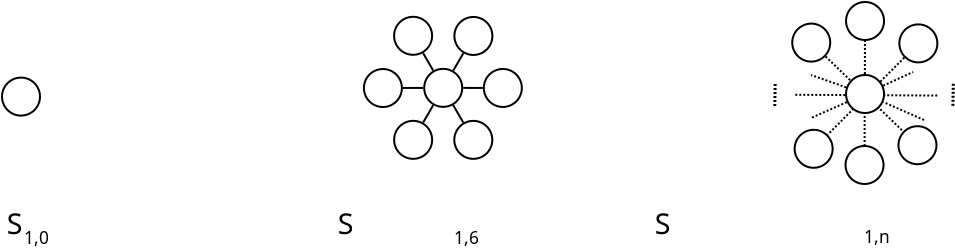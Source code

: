 <?xml version="1.0" encoding="UTF-8"?>
<dia:diagram xmlns:dia="http://www.lysator.liu.se/~alla/dia/">
  <dia:layer name="Background" visible="true" active="true">
    <dia:object type="Standard - Text" version="1" id="O0">
      <dia:attribute name="obj_pos">
        <dia:point val="17.011,12.254"/>
      </dia:attribute>
      <dia:attribute name="obj_bb">
        <dia:rectangle val="17.011,11.449;18.386,12.459"/>
      </dia:attribute>
      <dia:attribute name="text">
        <dia:composite type="text">
          <dia:attribute name="string">
            <dia:string>#1,0#</dia:string>
          </dia:attribute>
          <dia:attribute name="font">
            <dia:font family="sans" style="0" name="Helvetica"/>
          </dia:attribute>
          <dia:attribute name="height">
            <dia:real val="1.082"/>
          </dia:attribute>
          <dia:attribute name="pos">
            <dia:point val="17.011,12.254"/>
          </dia:attribute>
          <dia:attribute name="color">
            <dia:color val="#000000"/>
          </dia:attribute>
          <dia:attribute name="alignment">
            <dia:enum val="0"/>
          </dia:attribute>
        </dia:composite>
      </dia:attribute>
      <dia:attribute name="valign">
        <dia:enum val="3"/>
      </dia:attribute>
    </dia:object>
    <dia:object type="Standard - Text" version="1" id="O1">
      <dia:attribute name="obj_pos">
        <dia:point val="16.15,11.759"/>
      </dia:attribute>
      <dia:attribute name="obj_bb">
        <dia:rectangle val="16.15,10.429;58.913,12.097"/>
      </dia:attribute>
      <dia:attribute name="text">
        <dia:composite type="text">
          <dia:attribute name="string">
            <dia:string>#S                                             S                                           S#</dia:string>
          </dia:attribute>
          <dia:attribute name="font">
            <dia:font family="sans" style="0" name="Helvetica"/>
          </dia:attribute>
          <dia:attribute name="height">
            <dia:real val="1.788"/>
          </dia:attribute>
          <dia:attribute name="pos">
            <dia:point val="16.15,11.759"/>
          </dia:attribute>
          <dia:attribute name="color">
            <dia:color val="#000000"/>
          </dia:attribute>
          <dia:attribute name="alignment">
            <dia:enum val="0"/>
          </dia:attribute>
        </dia:composite>
      </dia:attribute>
      <dia:attribute name="valign">
        <dia:enum val="3"/>
      </dia:attribute>
    </dia:object>
    <dia:object type="Standard - Text" version="1" id="O2">
      <dia:attribute name="obj_pos">
        <dia:point val="38.505,12.254"/>
      </dia:attribute>
      <dia:attribute name="obj_bb">
        <dia:rectangle val="38.505,11.449;39.88,12.459"/>
      </dia:attribute>
      <dia:attribute name="text">
        <dia:composite type="text">
          <dia:attribute name="string">
            <dia:string>#1,6#</dia:string>
          </dia:attribute>
          <dia:attribute name="font">
            <dia:font family="sans" style="0" name="Helvetica"/>
          </dia:attribute>
          <dia:attribute name="height">
            <dia:real val="1.082"/>
          </dia:attribute>
          <dia:attribute name="pos">
            <dia:point val="38.505,12.254"/>
          </dia:attribute>
          <dia:attribute name="color">
            <dia:color val="#000000"/>
          </dia:attribute>
          <dia:attribute name="alignment">
            <dia:enum val="0"/>
          </dia:attribute>
        </dia:composite>
      </dia:attribute>
      <dia:attribute name="valign">
        <dia:enum val="3"/>
      </dia:attribute>
    </dia:object>
    <dia:object type="Standard - Text" version="1" id="O3">
      <dia:attribute name="obj_pos">
        <dia:point val="59.01,12.194"/>
      </dia:attribute>
      <dia:attribute name="obj_bb">
        <dia:rectangle val="59.01,11.389;60.385,12.399"/>
      </dia:attribute>
      <dia:attribute name="text">
        <dia:composite type="text">
          <dia:attribute name="string">
            <dia:string>#1,n#</dia:string>
          </dia:attribute>
          <dia:attribute name="font">
            <dia:font family="sans" style="0" name="Helvetica"/>
          </dia:attribute>
          <dia:attribute name="height">
            <dia:real val="1.082"/>
          </dia:attribute>
          <dia:attribute name="pos">
            <dia:point val="59.01,12.194"/>
          </dia:attribute>
          <dia:attribute name="color">
            <dia:color val="#000000"/>
          </dia:attribute>
          <dia:attribute name="alignment">
            <dia:enum val="0"/>
          </dia:attribute>
        </dia:composite>
      </dia:attribute>
      <dia:attribute name="valign">
        <dia:enum val="3"/>
      </dia:attribute>
    </dia:object>
    <dia:object type="Standard - Ellipse" version="0" id="O4">
      <dia:attribute name="obj_pos">
        <dia:point val="38.525,6.093"/>
      </dia:attribute>
      <dia:attribute name="obj_bb">
        <dia:rectangle val="38.475,6.043;40.475,8.043"/>
      </dia:attribute>
      <dia:attribute name="elem_corner">
        <dia:point val="38.525,6.093"/>
      </dia:attribute>
      <dia:attribute name="elem_width">
        <dia:real val="1.9"/>
      </dia:attribute>
      <dia:attribute name="elem_height">
        <dia:real val="1.9"/>
      </dia:attribute>
      <dia:attribute name="border_width">
        <dia:real val="0.1"/>
      </dia:attribute>
      <dia:attribute name="aspect">
        <dia:enum val="2"/>
      </dia:attribute>
    </dia:object>
    <dia:object type="Standard - Ellipse" version="0" id="O5">
      <dia:attribute name="obj_pos">
        <dia:point val="35.515,0.89"/>
      </dia:attribute>
      <dia:attribute name="obj_bb">
        <dia:rectangle val="35.465,0.84;37.465,2.84"/>
      </dia:attribute>
      <dia:attribute name="elem_corner">
        <dia:point val="35.515,0.89"/>
      </dia:attribute>
      <dia:attribute name="elem_width">
        <dia:real val="1.9"/>
      </dia:attribute>
      <dia:attribute name="elem_height">
        <dia:real val="1.9"/>
      </dia:attribute>
      <dia:attribute name="border_width">
        <dia:real val="0.1"/>
      </dia:attribute>
      <dia:attribute name="aspect">
        <dia:enum val="2"/>
      </dia:attribute>
    </dia:object>
    <dia:object type="Standard - Ellipse" version="0" id="O6">
      <dia:attribute name="obj_pos">
        <dia:point val="34.005,3.501"/>
      </dia:attribute>
      <dia:attribute name="obj_bb">
        <dia:rectangle val="33.955,3.451;35.955,5.451"/>
      </dia:attribute>
      <dia:attribute name="elem_corner">
        <dia:point val="34.005,3.501"/>
      </dia:attribute>
      <dia:attribute name="elem_width">
        <dia:real val="1.9"/>
      </dia:attribute>
      <dia:attribute name="elem_height">
        <dia:real val="1.9"/>
      </dia:attribute>
      <dia:attribute name="border_width">
        <dia:real val="0.1"/>
      </dia:attribute>
      <dia:attribute name="aspect">
        <dia:enum val="2"/>
      </dia:attribute>
    </dia:object>
    <dia:object type="Standard - Ellipse" version="0" id="O7">
      <dia:attribute name="obj_pos">
        <dia:point val="40.002,3.498"/>
      </dia:attribute>
      <dia:attribute name="obj_bb">
        <dia:rectangle val="39.952,3.448;41.952,5.448"/>
      </dia:attribute>
      <dia:attribute name="elem_corner">
        <dia:point val="40.002,3.498"/>
      </dia:attribute>
      <dia:attribute name="elem_width">
        <dia:real val="1.9"/>
      </dia:attribute>
      <dia:attribute name="elem_height">
        <dia:real val="1.9"/>
      </dia:attribute>
      <dia:attribute name="border_width">
        <dia:real val="0.1"/>
      </dia:attribute>
      <dia:attribute name="show_background">
        <dia:boolean val="false"/>
      </dia:attribute>
      <dia:attribute name="aspect">
        <dia:enum val="2"/>
      </dia:attribute>
    </dia:object>
    <dia:object type="Standard - Ellipse" version="0" id="O8">
      <dia:attribute name="obj_pos">
        <dia:point val="35.517,6.092"/>
      </dia:attribute>
      <dia:attribute name="obj_bb">
        <dia:rectangle val="35.468,6.042;37.468,8.042"/>
      </dia:attribute>
      <dia:attribute name="elem_corner">
        <dia:point val="35.517,6.092"/>
      </dia:attribute>
      <dia:attribute name="elem_width">
        <dia:real val="1.9"/>
      </dia:attribute>
      <dia:attribute name="elem_height">
        <dia:real val="1.9"/>
      </dia:attribute>
      <dia:attribute name="border_width">
        <dia:real val="0.1"/>
      </dia:attribute>
      <dia:attribute name="aspect">
        <dia:enum val="2"/>
      </dia:attribute>
    </dia:object>
    <dia:object type="Standard - Ellipse" version="0" id="O9">
      <dia:attribute name="obj_pos">
        <dia:point val="38.53,0.898"/>
      </dia:attribute>
      <dia:attribute name="obj_bb">
        <dia:rectangle val="38.48,0.848;40.48,2.848"/>
      </dia:attribute>
      <dia:attribute name="elem_corner">
        <dia:point val="38.53,0.898"/>
      </dia:attribute>
      <dia:attribute name="elem_width">
        <dia:real val="1.9"/>
      </dia:attribute>
      <dia:attribute name="elem_height">
        <dia:real val="1.9"/>
      </dia:attribute>
      <dia:attribute name="border_width">
        <dia:real val="0.1"/>
      </dia:attribute>
      <dia:attribute name="aspect">
        <dia:enum val="2"/>
      </dia:attribute>
    </dia:object>
    <dia:object type="Standard - Ellipse" version="0" id="O10">
      <dia:attribute name="obj_pos">
        <dia:point val="37.02,3.493"/>
      </dia:attribute>
      <dia:attribute name="obj_bb">
        <dia:rectangle val="36.97,3.443;38.97,5.443"/>
      </dia:attribute>
      <dia:attribute name="elem_corner">
        <dia:point val="37.02,3.493"/>
      </dia:attribute>
      <dia:attribute name="elem_width">
        <dia:real val="1.9"/>
      </dia:attribute>
      <dia:attribute name="elem_height">
        <dia:real val="1.9"/>
      </dia:attribute>
      <dia:attribute name="border_width">
        <dia:real val="0.1"/>
      </dia:attribute>
      <dia:attribute name="aspect">
        <dia:enum val="2"/>
      </dia:attribute>
    </dia:object>
    <dia:object type="Standard - Line" version="0" id="O11">
      <dia:attribute name="obj_pos">
        <dia:point val="37.469,3.577"/>
      </dia:attribute>
      <dia:attribute name="obj_bb">
        <dia:rectangle val="36.897,2.638;37.538,3.646"/>
      </dia:attribute>
      <dia:attribute name="conn_endpoints">
        <dia:point val="37.469,3.577"/>
        <dia:point val="36.966,2.706"/>
      </dia:attribute>
      <dia:attribute name="numcp">
        <dia:int val="1"/>
      </dia:attribute>
      <dia:attribute name="line_width">
        <dia:real val="0.1"/>
      </dia:attribute>
      <dia:connections>
        <dia:connection handle="0" to="O10" connection="8"/>
        <dia:connection handle="1" to="O5" connection="8"/>
      </dia:connections>
    </dia:object>
    <dia:object type="Standard - Line" version="0" id="O12">
      <dia:attribute name="obj_pos">
        <dia:point val="38.473,3.579"/>
      </dia:attribute>
      <dia:attribute name="obj_bb">
        <dia:rectangle val="38.405,2.645;39.045,3.647"/>
      </dia:attribute>
      <dia:attribute name="conn_endpoints">
        <dia:point val="38.473,3.579"/>
        <dia:point val="38.977,2.713"/>
      </dia:attribute>
      <dia:attribute name="numcp">
        <dia:int val="1"/>
      </dia:attribute>
      <dia:attribute name="line_width">
        <dia:real val="0.1"/>
      </dia:attribute>
      <dia:connections>
        <dia:connection handle="0" to="O10" connection="8"/>
        <dia:connection handle="1" to="O9" connection="8"/>
      </dia:connections>
    </dia:object>
    <dia:object type="Standard - Line" version="0" id="O13">
      <dia:attribute name="obj_pos">
        <dia:point val="35.955,4.449"/>
      </dia:attribute>
      <dia:attribute name="obj_bb">
        <dia:rectangle val="35.905,4.396;37.02,4.499"/>
      </dia:attribute>
      <dia:attribute name="conn_endpoints">
        <dia:point val="35.955,4.449"/>
        <dia:point val="36.97,4.446"/>
      </dia:attribute>
      <dia:attribute name="numcp">
        <dia:int val="1"/>
      </dia:attribute>
      <dia:attribute name="line_width">
        <dia:real val="0.1"/>
      </dia:attribute>
      <dia:connections>
        <dia:connection handle="0" to="O6" connection="8"/>
        <dia:connection handle="1" to="O10" connection="8"/>
      </dia:connections>
    </dia:object>
    <dia:object type="Standard - Line" version="0" id="O14">
      <dia:attribute name="obj_pos">
        <dia:point val="36.968,6.176"/>
      </dia:attribute>
      <dia:attribute name="obj_bb">
        <dia:rectangle val="36.9,5.241;37.538,6.245"/>
      </dia:attribute>
      <dia:attribute name="conn_endpoints">
        <dia:point val="36.968,6.176"/>
        <dia:point val="37.469,5.309"/>
      </dia:attribute>
      <dia:attribute name="numcp">
        <dia:int val="1"/>
      </dia:attribute>
      <dia:attribute name="line_width">
        <dia:real val="0.1"/>
      </dia:attribute>
      <dia:connections>
        <dia:connection handle="0" to="O8" connection="8"/>
        <dia:connection handle="1" to="O10" connection="8"/>
      </dia:connections>
    </dia:object>
    <dia:object type="Standard - Line" version="0" id="O15">
      <dia:attribute name="obj_pos">
        <dia:point val="38.975,6.178"/>
      </dia:attribute>
      <dia:attribute name="obj_bb">
        <dia:rectangle val="38.402,5.239;39.043,6.247"/>
      </dia:attribute>
      <dia:attribute name="conn_endpoints">
        <dia:point val="38.975,6.178"/>
        <dia:point val="38.47,5.308"/>
      </dia:attribute>
      <dia:attribute name="numcp">
        <dia:int val="1"/>
      </dia:attribute>
      <dia:attribute name="line_width">
        <dia:real val="0.1"/>
      </dia:attribute>
      <dia:connections>
        <dia:connection handle="0" to="O4" connection="8"/>
        <dia:connection handle="1" to="O10" connection="8"/>
      </dia:connections>
    </dia:object>
    <dia:object type="Standard - Line" version="0" id="O16">
      <dia:attribute name="obj_pos">
        <dia:point val="38.97,4.445"/>
      </dia:attribute>
      <dia:attribute name="obj_bb">
        <dia:rectangle val="38.919,4.395;40.002,4.497"/>
      </dia:attribute>
      <dia:attribute name="conn_endpoints">
        <dia:point val="38.97,4.445"/>
        <dia:point val="39.952,4.447"/>
      </dia:attribute>
      <dia:attribute name="numcp">
        <dia:int val="1"/>
      </dia:attribute>
      <dia:attribute name="line_width">
        <dia:real val="0.1"/>
      </dia:attribute>
      <dia:connections>
        <dia:connection handle="0" to="O10" connection="8"/>
        <dia:connection handle="1" to="O7" connection="8"/>
      </dia:connections>
    </dia:object>
    <dia:object type="Standard - Ellipse" version="0" id="O17">
      <dia:attribute name="obj_pos">
        <dia:point val="15.91,3.93"/>
      </dia:attribute>
      <dia:attribute name="obj_bb">
        <dia:rectangle val="15.86,3.88;17.86,5.88"/>
      </dia:attribute>
      <dia:attribute name="elem_corner">
        <dia:point val="15.91,3.93"/>
      </dia:attribute>
      <dia:attribute name="elem_width">
        <dia:real val="1.9"/>
      </dia:attribute>
      <dia:attribute name="elem_height">
        <dia:real val="1.9"/>
      </dia:attribute>
      <dia:attribute name="border_width">
        <dia:real val="0.1"/>
      </dia:attribute>
      <dia:attribute name="aspect">
        <dia:enum val="2"/>
      </dia:attribute>
    </dia:object>
    <dia:object type="Standard - Ellipse" version="0" id="O18">
      <dia:attribute name="obj_pos">
        <dia:point val="55.422,1.23"/>
      </dia:attribute>
      <dia:attribute name="obj_bb">
        <dia:rectangle val="55.373,1.18;57.373,3.18"/>
      </dia:attribute>
      <dia:attribute name="elem_corner">
        <dia:point val="55.422,1.23"/>
      </dia:attribute>
      <dia:attribute name="elem_width">
        <dia:real val="1.9"/>
      </dia:attribute>
      <dia:attribute name="elem_height">
        <dia:real val="1.9"/>
      </dia:attribute>
      <dia:attribute name="border_width">
        <dia:real val="0.1"/>
      </dia:attribute>
      <dia:attribute name="aspect">
        <dia:enum val="2"/>
      </dia:attribute>
    </dia:object>
    <dia:object type="Standard - Ellipse" version="0" id="O19">
      <dia:attribute name="obj_pos">
        <dia:point val="60.778,1.27"/>
      </dia:attribute>
      <dia:attribute name="obj_bb">
        <dia:rectangle val="60.727,1.22;62.727,3.22"/>
      </dia:attribute>
      <dia:attribute name="elem_corner">
        <dia:point val="60.778,1.27"/>
      </dia:attribute>
      <dia:attribute name="elem_width">
        <dia:real val="1.9"/>
      </dia:attribute>
      <dia:attribute name="elem_height">
        <dia:real val="1.9"/>
      </dia:attribute>
      <dia:attribute name="border_width">
        <dia:real val="0.1"/>
      </dia:attribute>
      <dia:attribute name="aspect">
        <dia:enum val="2"/>
      </dia:attribute>
    </dia:object>
    <dia:object type="Standard - Ellipse" version="0" id="O20">
      <dia:attribute name="obj_pos">
        <dia:point val="60.733,6.36"/>
      </dia:attribute>
      <dia:attribute name="obj_bb">
        <dia:rectangle val="60.682,6.31;62.682,8.31"/>
      </dia:attribute>
      <dia:attribute name="elem_corner">
        <dia:point val="60.733,6.36"/>
      </dia:attribute>
      <dia:attribute name="elem_width">
        <dia:real val="1.9"/>
      </dia:attribute>
      <dia:attribute name="elem_height">
        <dia:real val="1.9"/>
      </dia:attribute>
      <dia:attribute name="border_width">
        <dia:real val="0.1"/>
      </dia:attribute>
      <dia:attribute name="aspect">
        <dia:enum val="2"/>
      </dia:attribute>
    </dia:object>
    <dia:object type="Standard - Ellipse" version="0" id="O21">
      <dia:attribute name="obj_pos">
        <dia:point val="55.542,6.54"/>
      </dia:attribute>
      <dia:attribute name="obj_bb">
        <dia:rectangle val="55.492,6.49;57.492,8.49"/>
      </dia:attribute>
      <dia:attribute name="elem_corner">
        <dia:point val="55.542,6.54"/>
      </dia:attribute>
      <dia:attribute name="elem_width">
        <dia:real val="1.9"/>
      </dia:attribute>
      <dia:attribute name="elem_height">
        <dia:real val="1.9"/>
      </dia:attribute>
      <dia:attribute name="border_width">
        <dia:real val="0.1"/>
      </dia:attribute>
      <dia:attribute name="aspect">
        <dia:enum val="2"/>
      </dia:attribute>
    </dia:object>
    <dia:object type="Standard - Ellipse" version="0" id="O22">
      <dia:attribute name="obj_pos">
        <dia:point val="58.112,0.15"/>
      </dia:attribute>
      <dia:attribute name="obj_bb">
        <dia:rectangle val="58.062,0.1;60.062,2.1"/>
      </dia:attribute>
      <dia:attribute name="elem_corner">
        <dia:point val="58.112,0.15"/>
      </dia:attribute>
      <dia:attribute name="elem_width">
        <dia:real val="1.9"/>
      </dia:attribute>
      <dia:attribute name="elem_height">
        <dia:real val="1.9"/>
      </dia:attribute>
      <dia:attribute name="border_width">
        <dia:real val="0.1"/>
      </dia:attribute>
      <dia:attribute name="aspect">
        <dia:enum val="2"/>
      </dia:attribute>
    </dia:object>
    <dia:object type="Standard - Ellipse" version="0" id="O23">
      <dia:attribute name="obj_pos">
        <dia:point val="58.087,7.35"/>
      </dia:attribute>
      <dia:attribute name="obj_bb">
        <dia:rectangle val="58.038,7.3;60.038,9.3"/>
      </dia:attribute>
      <dia:attribute name="elem_corner">
        <dia:point val="58.087,7.35"/>
      </dia:attribute>
      <dia:attribute name="elem_width">
        <dia:real val="1.9"/>
      </dia:attribute>
      <dia:attribute name="elem_height">
        <dia:real val="1.9"/>
      </dia:attribute>
      <dia:attribute name="border_width">
        <dia:real val="0.1"/>
      </dia:attribute>
      <dia:attribute name="aspect">
        <dia:enum val="2"/>
      </dia:attribute>
    </dia:object>
    <dia:object type="Standard - Line" version="0" id="O24">
      <dia:attribute name="obj_pos">
        <dia:point val="59.038,7.35"/>
      </dia:attribute>
      <dia:attribute name="obj_bb">
        <dia:rectangle val="58.987,2.039;59.109,7.4"/>
      </dia:attribute>
      <dia:attribute name="conn_endpoints">
        <dia:point val="59.038,7.35"/>
        <dia:point val="59.059,2.089"/>
      </dia:attribute>
      <dia:attribute name="numcp">
        <dia:int val="1"/>
      </dia:attribute>
      <dia:attribute name="line_width">
        <dia:real val="0.1"/>
      </dia:attribute>
      <dia:attribute name="line_style">
        <dia:enum val="4"/>
      </dia:attribute>
      <dia:connections>
        <dia:connection handle="0" to="O23" connection="1"/>
        <dia:connection handle="1" to="O22" connection="8"/>
      </dia:connections>
    </dia:object>
    <dia:object type="Standard - Line" version="0" id="O25">
      <dia:attribute name="obj_pos">
        <dia:point val="59.967,4.335"/>
      </dia:attribute>
      <dia:attribute name="obj_bb">
        <dia:rectangle val="59.901,3.584;61.529,4.402"/>
      </dia:attribute>
      <dia:attribute name="conn_endpoints">
        <dia:point val="59.967,4.335"/>
        <dia:point val="61.462,3.65"/>
      </dia:attribute>
      <dia:attribute name="numcp">
        <dia:int val="1"/>
      </dia:attribute>
      <dia:attribute name="line_width">
        <dia:real val="0.1"/>
      </dia:attribute>
      <dia:attribute name="line_style">
        <dia:enum val="4"/>
      </dia:attribute>
      <dia:connections>
        <dia:connection handle="0" to="O34" connection="8"/>
      </dia:connections>
    </dia:object>
    <dia:object type="Standard - Line" version="0" id="O26">
      <dia:attribute name="obj_pos">
        <dia:point val="61.023,2.929"/>
      </dia:attribute>
      <dia:attribute name="obj_bb">
        <dia:rectangle val="57.126,2.859;61.094,6.851"/>
      </dia:attribute>
      <dia:attribute name="conn_endpoints">
        <dia:point val="61.023,2.929"/>
        <dia:point val="57.197,6.781"/>
      </dia:attribute>
      <dia:attribute name="numcp">
        <dia:int val="1"/>
      </dia:attribute>
      <dia:attribute name="line_width">
        <dia:real val="0.1"/>
      </dia:attribute>
      <dia:attribute name="line_style">
        <dia:enum val="4"/>
      </dia:attribute>
      <dia:connections>
        <dia:connection handle="0" to="O19" connection="8"/>
        <dia:connection handle="1" to="O21" connection="8"/>
      </dia:connections>
    </dia:object>
    <dia:object type="Standard - Line" version="0" id="O27">
      <dia:attribute name="obj_pos">
        <dia:point val="58.148,5.156"/>
      </dia:attribute>
      <dia:attribute name="obj_bb">
        <dia:rectangle val="56.297,5.09;58.215,6.016"/>
      </dia:attribute>
      <dia:attribute name="conn_endpoints">
        <dia:point val="58.148,5.156"/>
        <dia:point val="56.362,5.95"/>
      </dia:attribute>
      <dia:attribute name="numcp">
        <dia:int val="1"/>
      </dia:attribute>
      <dia:attribute name="line_width">
        <dia:real val="0.1"/>
      </dia:attribute>
      <dia:attribute name="line_style">
        <dia:enum val="4"/>
      </dia:attribute>
      <dia:connections>
        <dia:connection handle="0" to="O34" connection="8"/>
      </dia:connections>
    </dia:object>
    <dia:object type="Standard - Line" version="0" id="O28">
      <dia:attribute name="obj_pos">
        <dia:point val="58.121,4.419"/>
      </dia:attribute>
      <dia:attribute name="obj_bb">
        <dia:rectangle val="56.299,3.736;58.185,4.483"/>
      </dia:attribute>
      <dia:attribute name="conn_endpoints">
        <dia:point val="58.121,4.419"/>
        <dia:point val="56.362,3.8"/>
      </dia:attribute>
      <dia:attribute name="numcp">
        <dia:int val="1"/>
      </dia:attribute>
      <dia:attribute name="line_width">
        <dia:real val="0.1"/>
      </dia:attribute>
      <dia:attribute name="line_style">
        <dia:enum val="4"/>
      </dia:attribute>
      <dia:connections>
        <dia:connection handle="0" to="O34" connection="8"/>
      </dia:connections>
    </dia:object>
    <dia:object type="Standard - Line" version="0" id="O29">
      <dia:attribute name="obj_pos">
        <dia:point val="62.013,6.05"/>
      </dia:attribute>
      <dia:attribute name="obj_bb">
        <dia:rectangle val="59.912,5.087;62.078,6.116"/>
      </dia:attribute>
      <dia:attribute name="conn_endpoints">
        <dia:point val="62.013,6.05"/>
        <dia:point val="59.977,5.153"/>
      </dia:attribute>
      <dia:attribute name="numcp">
        <dia:int val="1"/>
      </dia:attribute>
      <dia:attribute name="line_width">
        <dia:real val="0.1"/>
      </dia:attribute>
      <dia:attribute name="line_style">
        <dia:enum val="4"/>
      </dia:attribute>
      <dia:connections>
        <dia:connection handle="1" to="O34" connection="8"/>
      </dia:connections>
    </dia:object>
    <dia:object type="Standard - Line" version="0" id="O30">
      <dia:attribute name="obj_pos">
        <dia:point val="57.091,2.874"/>
      </dia:attribute>
      <dia:attribute name="obj_bb">
        <dia:rectangle val="57.021,2.804;61.034,6.686"/>
      </dia:attribute>
      <dia:attribute name="conn_endpoints">
        <dia:point val="57.091,2.874"/>
        <dia:point val="60.964,6.616"/>
      </dia:attribute>
      <dia:attribute name="numcp">
        <dia:int val="1"/>
      </dia:attribute>
      <dia:attribute name="line_width">
        <dia:real val="0.1"/>
      </dia:attribute>
      <dia:attribute name="line_style">
        <dia:enum val="4"/>
      </dia:attribute>
      <dia:connections>
        <dia:connection handle="0" to="O18" connection="8"/>
        <dia:connection handle="1" to="O20" connection="8"/>
      </dia:connections>
    </dia:object>
    <dia:object type="Standard - Line" version="0" id="O31">
      <dia:attribute name="obj_pos">
        <dia:point val="62.673,4.828"/>
      </dia:attribute>
      <dia:attribute name="obj_bb">
        <dia:rectangle val="55.504,4.738;62.723,4.878"/>
      </dia:attribute>
      <dia:attribute name="conn_endpoints">
        <dia:point val="62.673,4.828"/>
        <dia:point val="55.554,4.788"/>
      </dia:attribute>
      <dia:attribute name="numcp">
        <dia:int val="1"/>
      </dia:attribute>
      <dia:attribute name="line_width">
        <dia:real val="0.1"/>
      </dia:attribute>
      <dia:attribute name="line_style">
        <dia:enum val="4"/>
      </dia:attribute>
    </dia:object>
    <dia:object type="Standard - Line" version="0" id="O32">
      <dia:attribute name="obj_pos">
        <dia:point val="54.549,5.35"/>
      </dia:attribute>
      <dia:attribute name="obj_bb">
        <dia:rectangle val="54.472,4.13;54.646,5.427"/>
      </dia:attribute>
      <dia:attribute name="conn_endpoints">
        <dia:point val="54.549,5.35"/>
        <dia:point val="54.57,4.206"/>
      </dia:attribute>
      <dia:attribute name="numcp">
        <dia:int val="1"/>
      </dia:attribute>
      <dia:attribute name="line_width">
        <dia:real val="0.15"/>
      </dia:attribute>
      <dia:attribute name="line_style">
        <dia:enum val="4"/>
      </dia:attribute>
    </dia:object>
    <dia:object type="Standard - Line" version="0" id="O33">
      <dia:attribute name="obj_pos">
        <dia:point val="63.454,5.34"/>
      </dia:attribute>
      <dia:attribute name="obj_bb">
        <dia:rectangle val="63.377,4.12;63.551,5.417"/>
      </dia:attribute>
      <dia:attribute name="conn_endpoints">
        <dia:point val="63.454,5.34"/>
        <dia:point val="63.475,4.196"/>
      </dia:attribute>
      <dia:attribute name="numcp">
        <dia:int val="1"/>
      </dia:attribute>
      <dia:attribute name="line_width">
        <dia:real val="0.15"/>
      </dia:attribute>
      <dia:attribute name="line_style">
        <dia:enum val="4"/>
      </dia:attribute>
    </dia:object>
    <dia:object type="Standard - Ellipse" version="0" id="O34">
      <dia:attribute name="obj_pos">
        <dia:point val="58.112,3.8"/>
      </dia:attribute>
      <dia:attribute name="obj_bb">
        <dia:rectangle val="58.062,3.75;60.062,5.75"/>
      </dia:attribute>
      <dia:attribute name="elem_corner">
        <dia:point val="58.112,3.8"/>
      </dia:attribute>
      <dia:attribute name="elem_width">
        <dia:real val="1.9"/>
      </dia:attribute>
      <dia:attribute name="elem_height">
        <dia:real val="1.9"/>
      </dia:attribute>
      <dia:attribute name="border_width">
        <dia:real val="0.1"/>
      </dia:attribute>
      <dia:attribute name="aspect">
        <dia:enum val="2"/>
      </dia:attribute>
    </dia:object>
  </dia:layer>
</dia:diagram>
